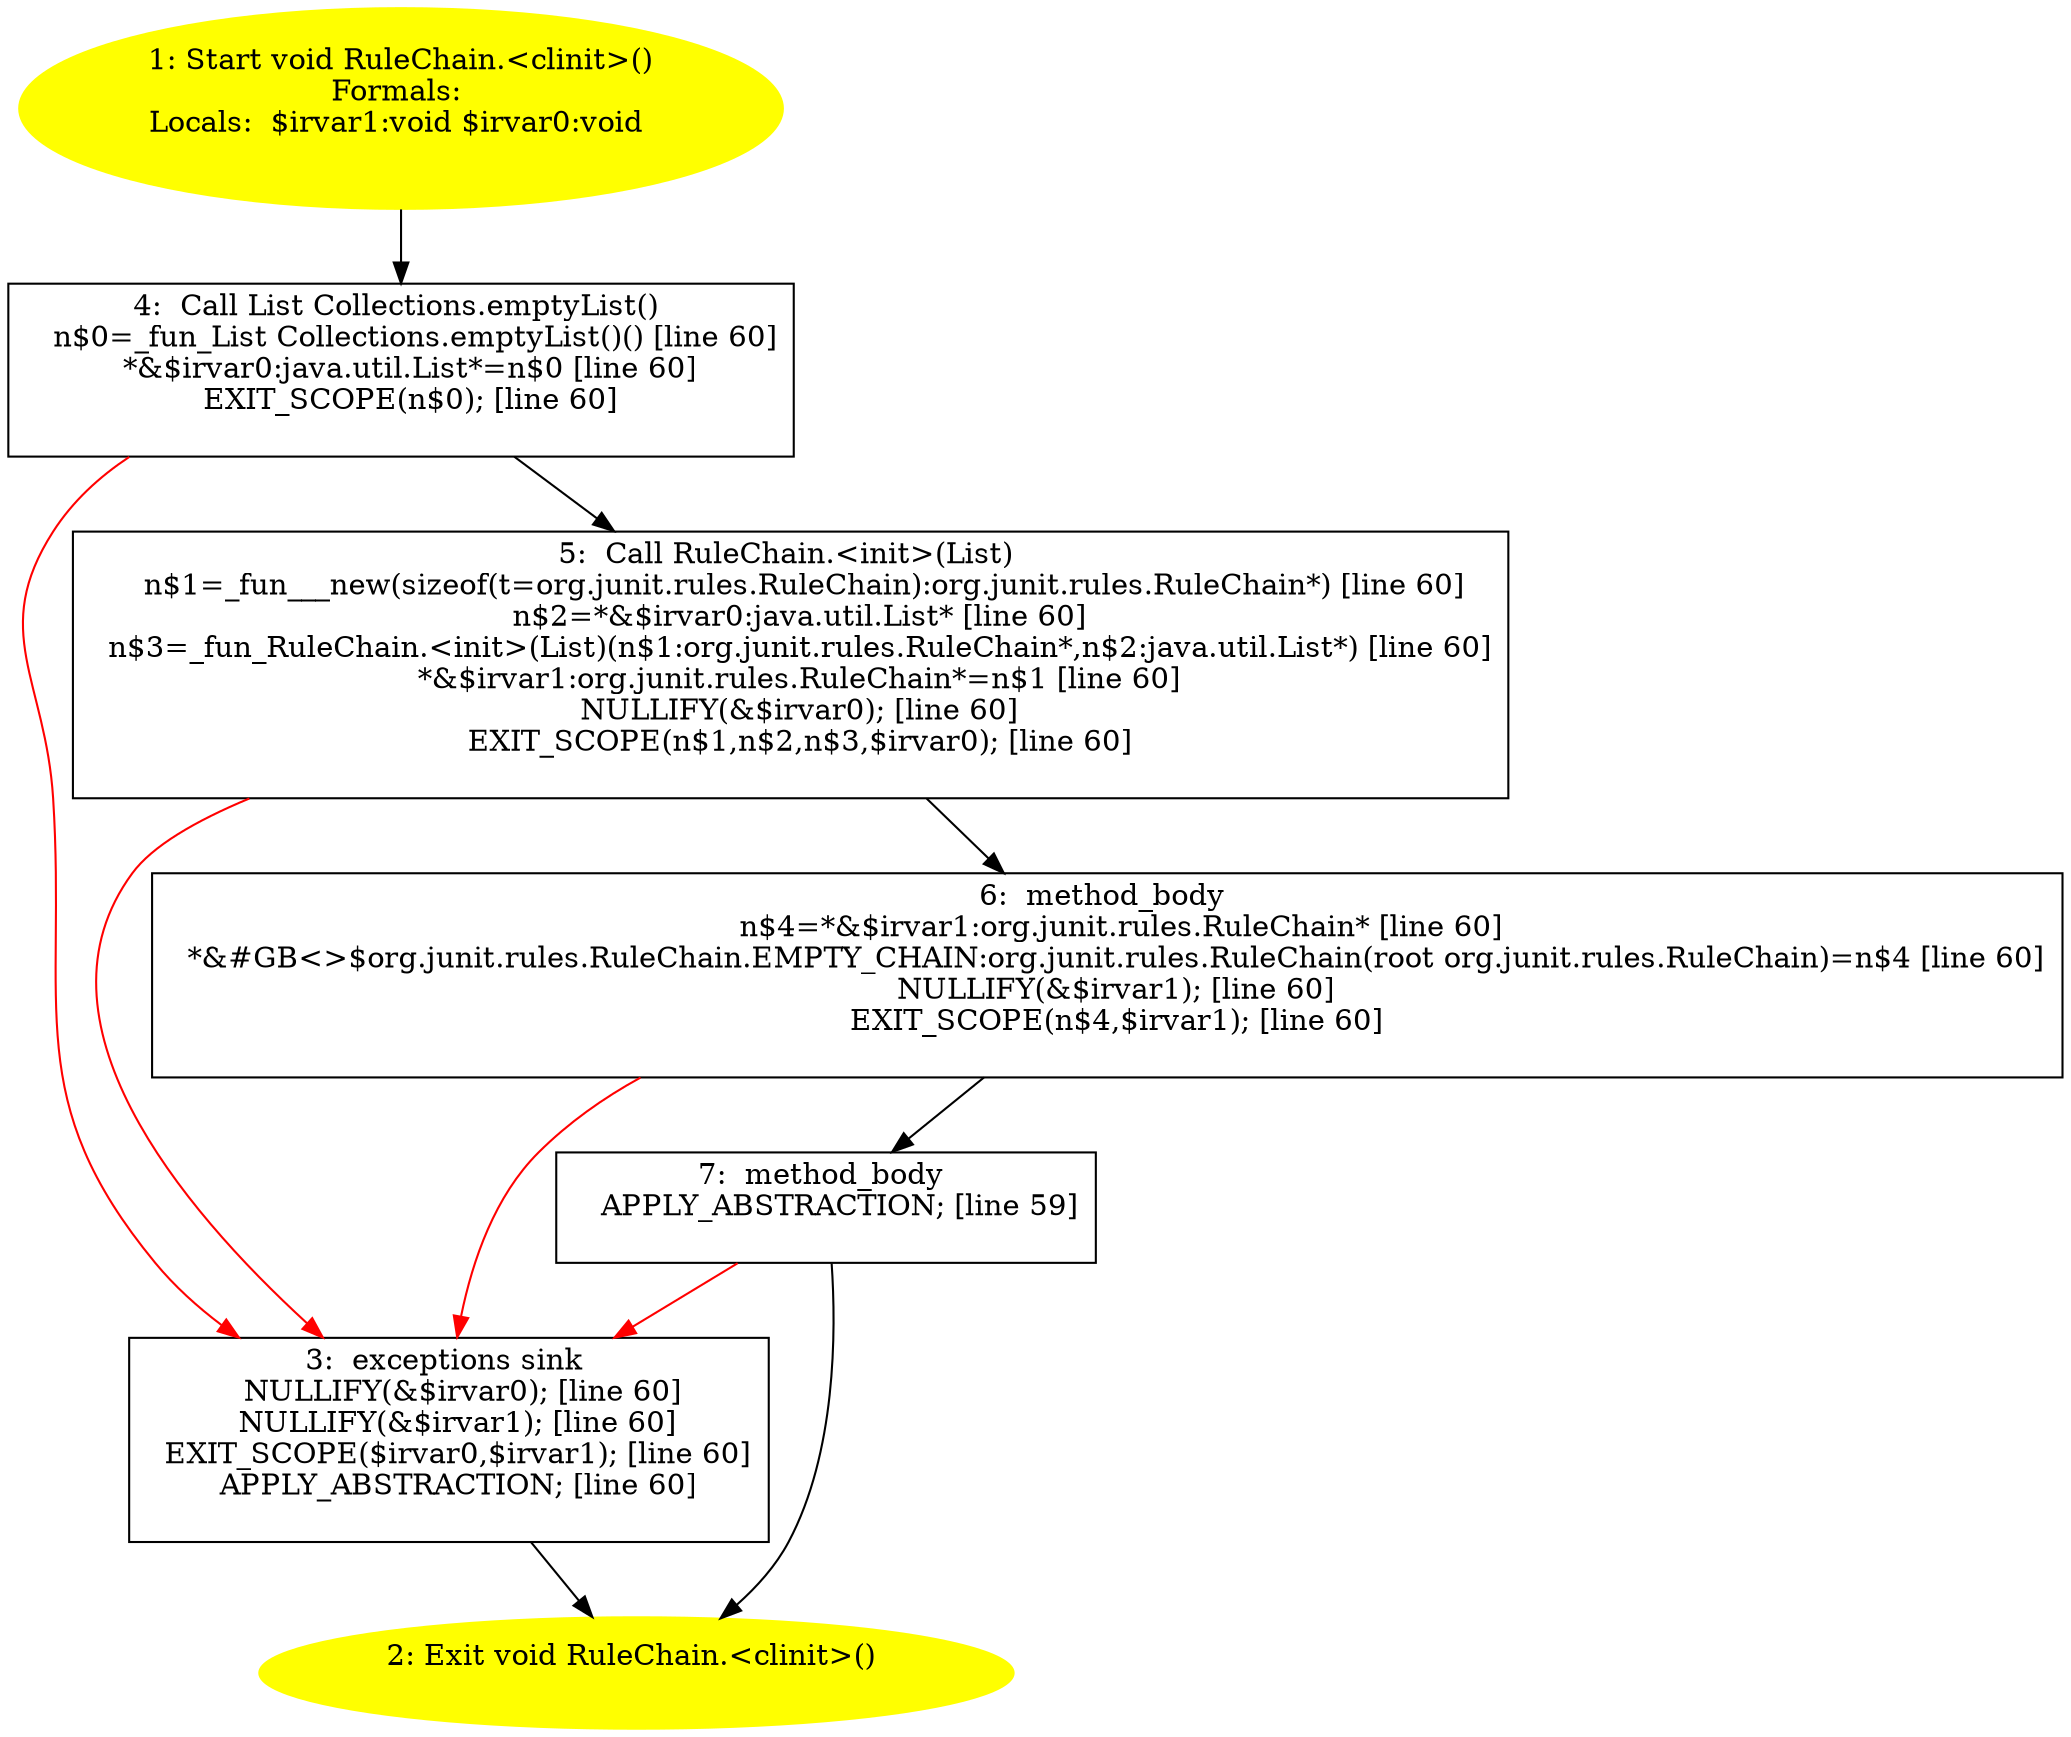 /* @generated */
digraph cfg {
"org.junit.rules.RuleChain.<clinit>():void.f8b7d238f839739b6d106ea5d264d8d5_1" [label="1: Start void RuleChain.<clinit>()\nFormals: \nLocals:  $irvar1:void $irvar0:void \n  " color=yellow style=filled]
	

	 "org.junit.rules.RuleChain.<clinit>():void.f8b7d238f839739b6d106ea5d264d8d5_1" -> "org.junit.rules.RuleChain.<clinit>():void.f8b7d238f839739b6d106ea5d264d8d5_4" ;
"org.junit.rules.RuleChain.<clinit>():void.f8b7d238f839739b6d106ea5d264d8d5_2" [label="2: Exit void RuleChain.<clinit>() \n  " color=yellow style=filled]
	

"org.junit.rules.RuleChain.<clinit>():void.f8b7d238f839739b6d106ea5d264d8d5_3" [label="3:  exceptions sink \n   NULLIFY(&$irvar0); [line 60]\n  NULLIFY(&$irvar1); [line 60]\n  EXIT_SCOPE($irvar0,$irvar1); [line 60]\n  APPLY_ABSTRACTION; [line 60]\n " shape="box"]
	

	 "org.junit.rules.RuleChain.<clinit>():void.f8b7d238f839739b6d106ea5d264d8d5_3" -> "org.junit.rules.RuleChain.<clinit>():void.f8b7d238f839739b6d106ea5d264d8d5_2" ;
"org.junit.rules.RuleChain.<clinit>():void.f8b7d238f839739b6d106ea5d264d8d5_4" [label="4:  Call List Collections.emptyList() \n   n$0=_fun_List Collections.emptyList()() [line 60]\n  *&$irvar0:java.util.List*=n$0 [line 60]\n  EXIT_SCOPE(n$0); [line 60]\n " shape="box"]
	

	 "org.junit.rules.RuleChain.<clinit>():void.f8b7d238f839739b6d106ea5d264d8d5_4" -> "org.junit.rules.RuleChain.<clinit>():void.f8b7d238f839739b6d106ea5d264d8d5_5" ;
	 "org.junit.rules.RuleChain.<clinit>():void.f8b7d238f839739b6d106ea5d264d8d5_4" -> "org.junit.rules.RuleChain.<clinit>():void.f8b7d238f839739b6d106ea5d264d8d5_3" [color="red" ];
"org.junit.rules.RuleChain.<clinit>():void.f8b7d238f839739b6d106ea5d264d8d5_5" [label="5:  Call RuleChain.<init>(List) \n   n$1=_fun___new(sizeof(t=org.junit.rules.RuleChain):org.junit.rules.RuleChain*) [line 60]\n  n$2=*&$irvar0:java.util.List* [line 60]\n  n$3=_fun_RuleChain.<init>(List)(n$1:org.junit.rules.RuleChain*,n$2:java.util.List*) [line 60]\n  *&$irvar1:org.junit.rules.RuleChain*=n$1 [line 60]\n  NULLIFY(&$irvar0); [line 60]\n  EXIT_SCOPE(n$1,n$2,n$3,$irvar0); [line 60]\n " shape="box"]
	

	 "org.junit.rules.RuleChain.<clinit>():void.f8b7d238f839739b6d106ea5d264d8d5_5" -> "org.junit.rules.RuleChain.<clinit>():void.f8b7d238f839739b6d106ea5d264d8d5_6" ;
	 "org.junit.rules.RuleChain.<clinit>():void.f8b7d238f839739b6d106ea5d264d8d5_5" -> "org.junit.rules.RuleChain.<clinit>():void.f8b7d238f839739b6d106ea5d264d8d5_3" [color="red" ];
"org.junit.rules.RuleChain.<clinit>():void.f8b7d238f839739b6d106ea5d264d8d5_6" [label="6:  method_body \n   n$4=*&$irvar1:org.junit.rules.RuleChain* [line 60]\n  *&#GB<>$org.junit.rules.RuleChain.EMPTY_CHAIN:org.junit.rules.RuleChain(root org.junit.rules.RuleChain)=n$4 [line 60]\n  NULLIFY(&$irvar1); [line 60]\n  EXIT_SCOPE(n$4,$irvar1); [line 60]\n " shape="box"]
	

	 "org.junit.rules.RuleChain.<clinit>():void.f8b7d238f839739b6d106ea5d264d8d5_6" -> "org.junit.rules.RuleChain.<clinit>():void.f8b7d238f839739b6d106ea5d264d8d5_7" ;
	 "org.junit.rules.RuleChain.<clinit>():void.f8b7d238f839739b6d106ea5d264d8d5_6" -> "org.junit.rules.RuleChain.<clinit>():void.f8b7d238f839739b6d106ea5d264d8d5_3" [color="red" ];
"org.junit.rules.RuleChain.<clinit>():void.f8b7d238f839739b6d106ea5d264d8d5_7" [label="7:  method_body \n   APPLY_ABSTRACTION; [line 59]\n " shape="box"]
	

	 "org.junit.rules.RuleChain.<clinit>():void.f8b7d238f839739b6d106ea5d264d8d5_7" -> "org.junit.rules.RuleChain.<clinit>():void.f8b7d238f839739b6d106ea5d264d8d5_2" ;
	 "org.junit.rules.RuleChain.<clinit>():void.f8b7d238f839739b6d106ea5d264d8d5_7" -> "org.junit.rules.RuleChain.<clinit>():void.f8b7d238f839739b6d106ea5d264d8d5_3" [color="red" ];
}
